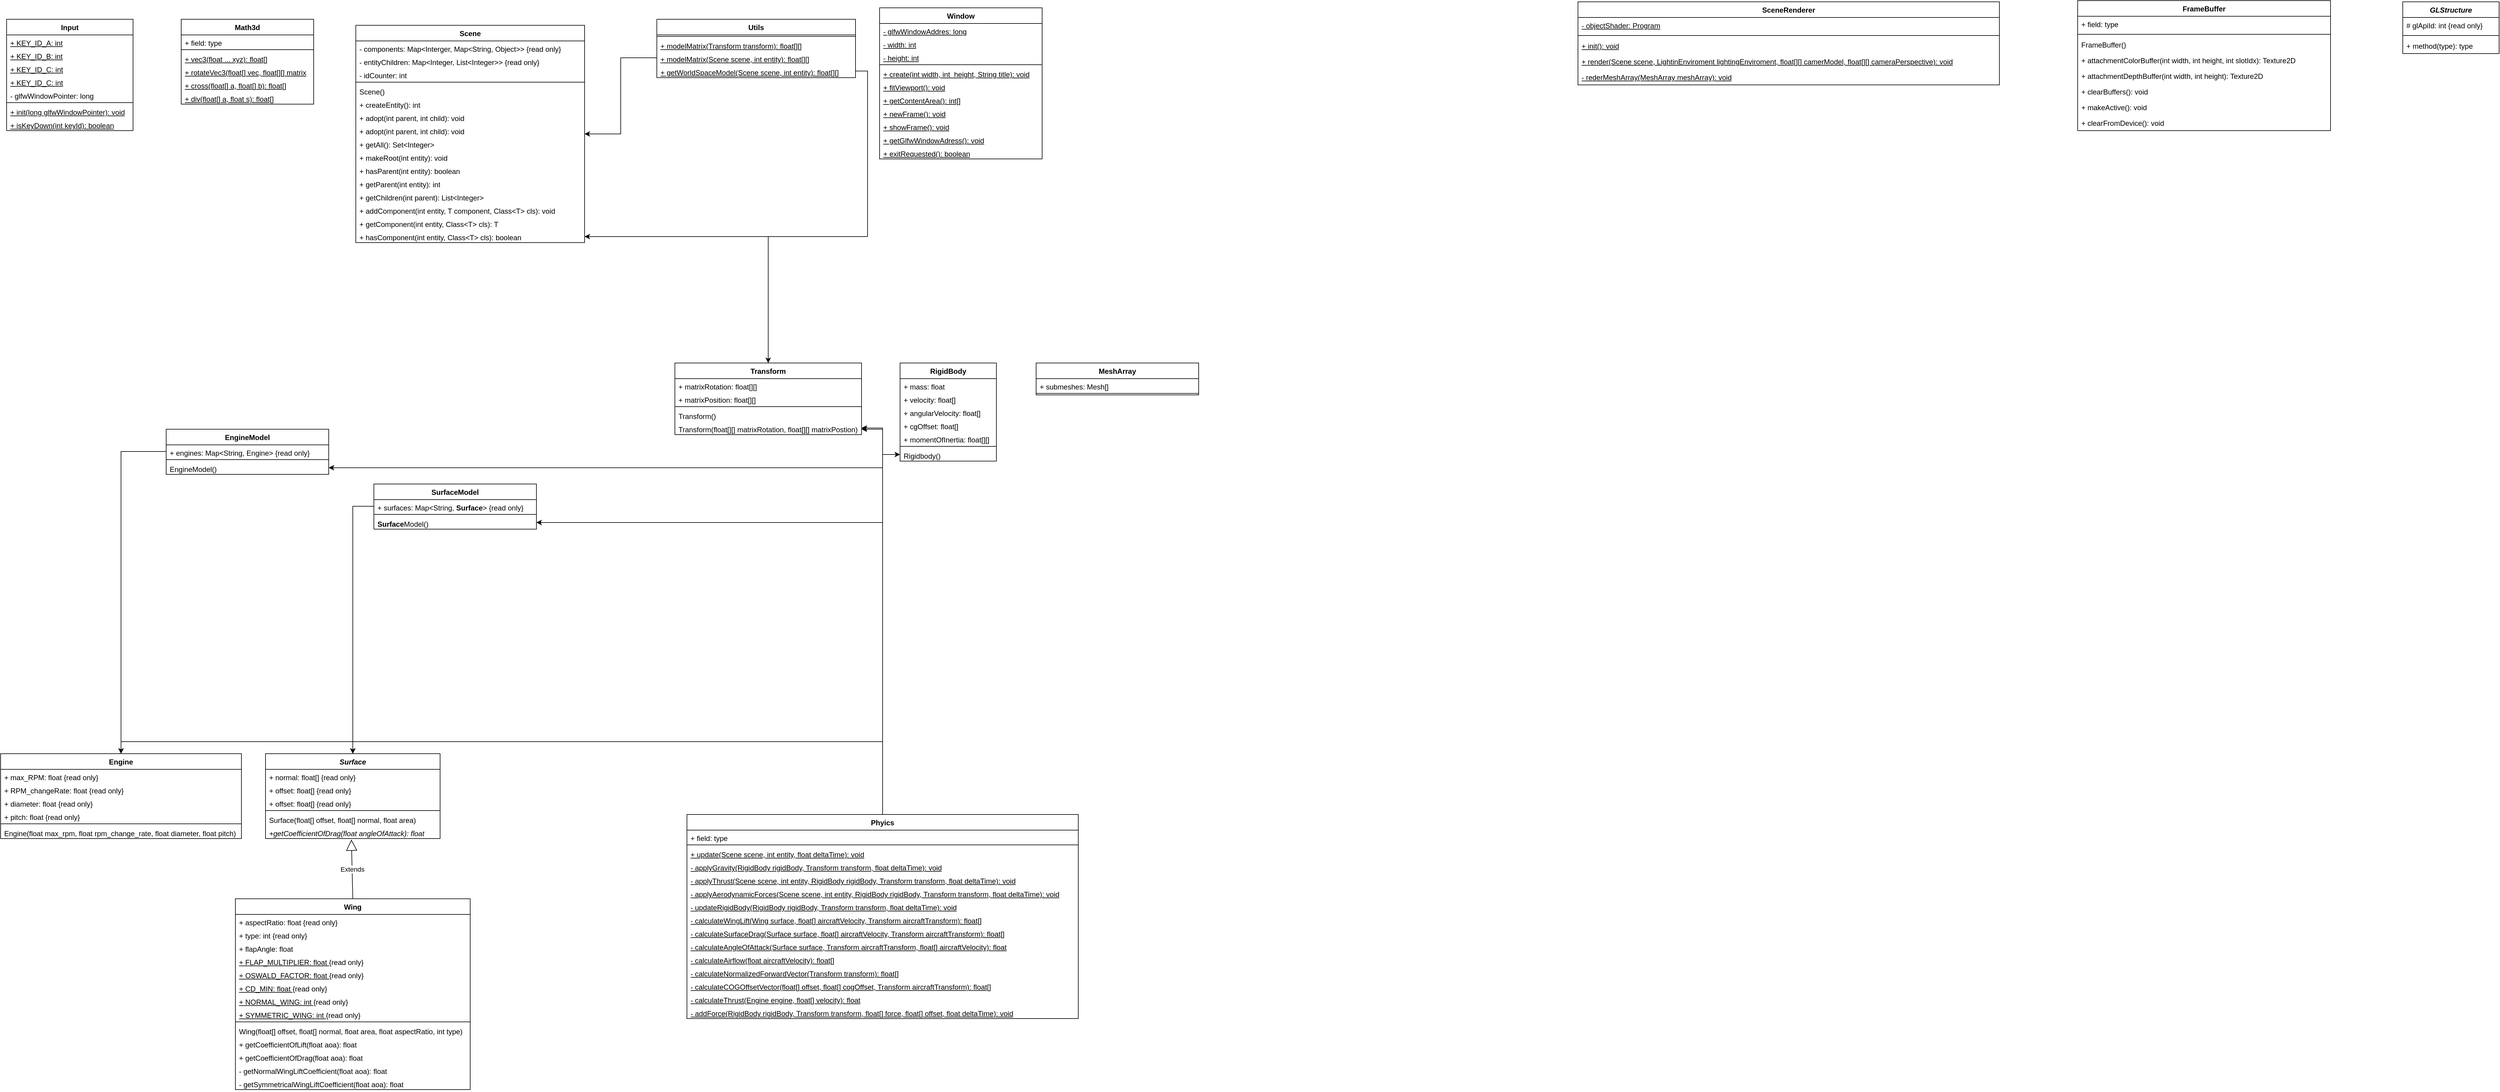 <mxfile version="24.0.2" type="github">
  <diagram id="C5RBs43oDa-KdzZeNtuy" name="Page-1">
    <mxGraphModel dx="1316" dy="3138" grid="1" gridSize="10" guides="1" tooltips="1" connect="1" arrows="1" fold="1" page="1" pageScale="1" pageWidth="827" pageHeight="1169" math="0" shadow="0">
      <root>
        <mxCell id="WIyWlLk6GJQsqaUBKTNV-0" />
        <mxCell id="WIyWlLk6GJQsqaUBKTNV-1" parent="WIyWlLk6GJQsqaUBKTNV-0" />
        <mxCell id="1cwWKSfe2Y5p0WFGqaRK-0" value="Input" style="swimlane;fontStyle=1;align=center;verticalAlign=top;childLayout=stackLayout;horizontal=1;startSize=26;horizontalStack=0;resizeParent=1;resizeParentMax=0;resizeLast=0;collapsible=1;marginBottom=0;whiteSpace=wrap;html=1;" vertex="1" parent="WIyWlLk6GJQsqaUBKTNV-1">
          <mxGeometry x="10" y="-1281" width="210" height="185" as="geometry" />
        </mxCell>
        <mxCell id="1cwWKSfe2Y5p0WFGqaRK-1" value="&lt;u&gt;+ KEY_ID_A: int&lt;/u&gt;" style="text;strokeColor=none;fillColor=none;align=left;verticalAlign=top;spacingLeft=4;spacingRight=4;overflow=hidden;rotatable=0;points=[[0,0.5],[1,0.5]];portConstraint=eastwest;whiteSpace=wrap;html=1;" vertex="1" parent="1cwWKSfe2Y5p0WFGqaRK-0">
          <mxGeometry y="26" width="210" height="22" as="geometry" />
        </mxCell>
        <mxCell id="1cwWKSfe2Y5p0WFGqaRK-32" value="&lt;u&gt;+ KEY_ID_B: int&lt;/u&gt;" style="text;strokeColor=none;fillColor=none;align=left;verticalAlign=top;spacingLeft=4;spacingRight=4;overflow=hidden;rotatable=0;points=[[0,0.5],[1,0.5]];portConstraint=eastwest;whiteSpace=wrap;html=1;" vertex="1" parent="1cwWKSfe2Y5p0WFGqaRK-0">
          <mxGeometry y="48" width="210" height="22" as="geometry" />
        </mxCell>
        <mxCell id="1cwWKSfe2Y5p0WFGqaRK-33" value="&lt;u&gt;+ KEY_ID_C: int&lt;/u&gt;" style="text;strokeColor=none;fillColor=none;align=left;verticalAlign=top;spacingLeft=4;spacingRight=4;overflow=hidden;rotatable=0;points=[[0,0.5],[1,0.5]];portConstraint=eastwest;whiteSpace=wrap;html=1;" vertex="1" parent="1cwWKSfe2Y5p0WFGqaRK-0">
          <mxGeometry y="70" width="210" height="22" as="geometry" />
        </mxCell>
        <mxCell id="1cwWKSfe2Y5p0WFGqaRK-34" value="&lt;u&gt;+ KEY_ID_C: int&lt;/u&gt;" style="text;strokeColor=none;fillColor=none;align=left;verticalAlign=top;spacingLeft=4;spacingRight=4;overflow=hidden;rotatable=0;points=[[0,0.5],[1,0.5]];portConstraint=eastwest;whiteSpace=wrap;html=1;" vertex="1" parent="1cwWKSfe2Y5p0WFGqaRK-0">
          <mxGeometry y="92" width="210" height="22" as="geometry" />
        </mxCell>
        <mxCell id="1cwWKSfe2Y5p0WFGqaRK-35" value="- glfwWindowPointer: long" style="text;strokeColor=none;fillColor=none;align=left;verticalAlign=top;spacingLeft=4;spacingRight=4;overflow=hidden;rotatable=0;points=[[0,0.5],[1,0.5]];portConstraint=eastwest;whiteSpace=wrap;html=1;" vertex="1" parent="1cwWKSfe2Y5p0WFGqaRK-0">
          <mxGeometry y="114" width="210" height="22" as="geometry" />
        </mxCell>
        <mxCell id="1cwWKSfe2Y5p0WFGqaRK-2" value="" style="line;strokeWidth=1;fillColor=none;align=left;verticalAlign=middle;spacingTop=-1;spacingLeft=3;spacingRight=3;rotatable=0;labelPosition=right;points=[];portConstraint=eastwest;strokeColor=inherit;" vertex="1" parent="1cwWKSfe2Y5p0WFGqaRK-0">
          <mxGeometry y="136" width="210" height="5" as="geometry" />
        </mxCell>
        <mxCell id="1cwWKSfe2Y5p0WFGqaRK-3" value="&lt;u&gt;+ init(long glfwWindowPointer): void&lt;/u&gt;" style="text;strokeColor=none;fillColor=none;align=left;verticalAlign=top;spacingLeft=4;spacingRight=4;overflow=hidden;rotatable=0;points=[[0,0.5],[1,0.5]];portConstraint=eastwest;whiteSpace=wrap;html=1;" vertex="1" parent="1cwWKSfe2Y5p0WFGqaRK-0">
          <mxGeometry y="141" width="210" height="22" as="geometry" />
        </mxCell>
        <mxCell id="1cwWKSfe2Y5p0WFGqaRK-36" value="&lt;u&gt;+ isKeyDown(int keyId): boolean&lt;/u&gt;" style="text;strokeColor=none;fillColor=none;align=left;verticalAlign=top;spacingLeft=4;spacingRight=4;overflow=hidden;rotatable=0;points=[[0,0.5],[1,0.5]];portConstraint=eastwest;whiteSpace=wrap;html=1;" vertex="1" parent="1cwWKSfe2Y5p0WFGqaRK-0">
          <mxGeometry y="163" width="210" height="22" as="geometry" />
        </mxCell>
        <mxCell id="1cwWKSfe2Y5p0WFGqaRK-38" value="Math3d" style="swimlane;fontStyle=1;align=center;verticalAlign=top;childLayout=stackLayout;horizontal=1;startSize=26;horizontalStack=0;resizeParent=1;resizeParentMax=0;resizeLast=0;collapsible=1;marginBottom=0;whiteSpace=wrap;html=1;" vertex="1" parent="WIyWlLk6GJQsqaUBKTNV-1">
          <mxGeometry x="300" y="-1281" width="220" height="141" as="geometry" />
        </mxCell>
        <mxCell id="1cwWKSfe2Y5p0WFGqaRK-39" value="+ field: type" style="text;strokeColor=none;fillColor=none;align=left;verticalAlign=top;spacingLeft=4;spacingRight=4;overflow=hidden;rotatable=0;points=[[0,0.5],[1,0.5]];portConstraint=eastwest;whiteSpace=wrap;html=1;" vertex="1" parent="1cwWKSfe2Y5p0WFGqaRK-38">
          <mxGeometry y="26" width="220" height="22" as="geometry" />
        </mxCell>
        <mxCell id="1cwWKSfe2Y5p0WFGqaRK-40" value="" style="line;strokeWidth=1;fillColor=none;align=left;verticalAlign=middle;spacingTop=-1;spacingLeft=3;spacingRight=3;rotatable=0;labelPosition=right;points=[];portConstraint=eastwest;strokeColor=inherit;" vertex="1" parent="1cwWKSfe2Y5p0WFGqaRK-38">
          <mxGeometry y="48" width="220" height="5" as="geometry" />
        </mxCell>
        <mxCell id="1cwWKSfe2Y5p0WFGqaRK-41" value="&lt;u&gt;+ vec3(float ... xyz): float[]&lt;/u&gt;" style="text;strokeColor=none;fillColor=none;align=left;verticalAlign=top;spacingLeft=4;spacingRight=4;overflow=hidden;rotatable=0;points=[[0,0.5],[1,0.5]];portConstraint=eastwest;whiteSpace=wrap;html=1;" vertex="1" parent="1cwWKSfe2Y5p0WFGqaRK-38">
          <mxGeometry y="53" width="220" height="22" as="geometry" />
        </mxCell>
        <mxCell id="1cwWKSfe2Y5p0WFGqaRK-42" value="&lt;u&gt;+ rotateVec3(float[] vec, float[][] matrix&lt;/u&gt;" style="text;strokeColor=none;fillColor=none;align=left;verticalAlign=top;spacingLeft=4;spacingRight=4;overflow=hidden;rotatable=0;points=[[0,0.5],[1,0.5]];portConstraint=eastwest;whiteSpace=wrap;html=1;" vertex="1" parent="1cwWKSfe2Y5p0WFGqaRK-38">
          <mxGeometry y="75" width="220" height="22" as="geometry" />
        </mxCell>
        <mxCell id="1cwWKSfe2Y5p0WFGqaRK-43" value="&lt;u&gt;+ cross(float[] a, float[] b): float[]&lt;/u&gt;" style="text;strokeColor=none;fillColor=none;align=left;verticalAlign=top;spacingLeft=4;spacingRight=4;overflow=hidden;rotatable=0;points=[[0,0.5],[1,0.5]];portConstraint=eastwest;whiteSpace=wrap;html=1;" vertex="1" parent="1cwWKSfe2Y5p0WFGqaRK-38">
          <mxGeometry y="97" width="220" height="22" as="geometry" />
        </mxCell>
        <mxCell id="1cwWKSfe2Y5p0WFGqaRK-44" value="&lt;u&gt;+ div(float[] a, float s): float[]&lt;/u&gt;" style="text;strokeColor=none;fillColor=none;align=left;verticalAlign=top;spacingLeft=4;spacingRight=4;overflow=hidden;rotatable=0;points=[[0,0.5],[1,0.5]];portConstraint=eastwest;whiteSpace=wrap;html=1;" vertex="1" parent="1cwWKSfe2Y5p0WFGqaRK-38">
          <mxGeometry y="119" width="220" height="22" as="geometry" />
        </mxCell>
        <mxCell id="1cwWKSfe2Y5p0WFGqaRK-45" value="Scene" style="swimlane;fontStyle=1;align=center;verticalAlign=top;childLayout=stackLayout;horizontal=1;startSize=26;horizontalStack=0;resizeParent=1;resizeParentMax=0;resizeLast=0;collapsible=1;marginBottom=0;whiteSpace=wrap;html=1;" vertex="1" parent="WIyWlLk6GJQsqaUBKTNV-1">
          <mxGeometry x="590" y="-1271" width="380" height="361" as="geometry" />
        </mxCell>
        <mxCell id="1cwWKSfe2Y5p0WFGqaRK-46" value="- components: Map&amp;lt;Interger, Map&amp;lt;String, Object&amp;gt;&amp;gt; {read only}" style="text;strokeColor=none;fillColor=none;align=left;verticalAlign=top;spacingLeft=4;spacingRight=4;overflow=hidden;rotatable=0;points=[[0,0.5],[1,0.5]];portConstraint=eastwest;whiteSpace=wrap;html=1;" vertex="1" parent="1cwWKSfe2Y5p0WFGqaRK-45">
          <mxGeometry y="26" width="380" height="22" as="geometry" />
        </mxCell>
        <mxCell id="1cwWKSfe2Y5p0WFGqaRK-53" value="- entityChildren: Map&amp;lt;Integer, List&amp;lt;Integer&amp;gt;&amp;gt; {read only}" style="text;strokeColor=none;fillColor=none;align=left;verticalAlign=top;spacingLeft=4;spacingRight=4;overflow=hidden;rotatable=0;points=[[0,0.5],[1,0.5]];portConstraint=eastwest;whiteSpace=wrap;html=1;" vertex="1" parent="1cwWKSfe2Y5p0WFGqaRK-45">
          <mxGeometry y="48" width="380" height="22" as="geometry" />
        </mxCell>
        <mxCell id="1cwWKSfe2Y5p0WFGqaRK-54" value="- idCounter: int" style="text;strokeColor=none;fillColor=none;align=left;verticalAlign=top;spacingLeft=4;spacingRight=4;overflow=hidden;rotatable=0;points=[[0,0.5],[1,0.5]];portConstraint=eastwest;whiteSpace=wrap;html=1;" vertex="1" parent="1cwWKSfe2Y5p0WFGqaRK-45">
          <mxGeometry y="70" width="380" height="22" as="geometry" />
        </mxCell>
        <mxCell id="1cwWKSfe2Y5p0WFGqaRK-47" value="" style="line;strokeWidth=1;fillColor=none;align=left;verticalAlign=middle;spacingTop=-1;spacingLeft=3;spacingRight=3;rotatable=0;labelPosition=right;points=[];portConstraint=eastwest;strokeColor=inherit;" vertex="1" parent="1cwWKSfe2Y5p0WFGqaRK-45">
          <mxGeometry y="92" width="380" height="5" as="geometry" />
        </mxCell>
        <mxCell id="1cwWKSfe2Y5p0WFGqaRK-60" value="Scene()" style="text;strokeColor=none;fillColor=none;align=left;verticalAlign=top;spacingLeft=4;spacingRight=4;overflow=hidden;rotatable=0;points=[[0,0.5],[1,0.5]];portConstraint=eastwest;whiteSpace=wrap;html=1;" vertex="1" parent="1cwWKSfe2Y5p0WFGqaRK-45">
          <mxGeometry y="97" width="380" height="22" as="geometry" />
        </mxCell>
        <mxCell id="1cwWKSfe2Y5p0WFGqaRK-48" value="+ createEntity(): int" style="text;strokeColor=none;fillColor=none;align=left;verticalAlign=top;spacingLeft=4;spacingRight=4;overflow=hidden;rotatable=0;points=[[0,0.5],[1,0.5]];portConstraint=eastwest;whiteSpace=wrap;html=1;" vertex="1" parent="1cwWKSfe2Y5p0WFGqaRK-45">
          <mxGeometry y="119" width="380" height="22" as="geometry" />
        </mxCell>
        <mxCell id="1cwWKSfe2Y5p0WFGqaRK-55" value="+ adopt(int parent, int child): void" style="text;strokeColor=none;fillColor=none;align=left;verticalAlign=top;spacingLeft=4;spacingRight=4;overflow=hidden;rotatable=0;points=[[0,0.5],[1,0.5]];portConstraint=eastwest;whiteSpace=wrap;html=1;" vertex="1" parent="1cwWKSfe2Y5p0WFGqaRK-45">
          <mxGeometry y="141" width="380" height="22" as="geometry" />
        </mxCell>
        <mxCell id="1cwWKSfe2Y5p0WFGqaRK-56" value="+ adopt(int parent, int child): void" style="text;strokeColor=none;fillColor=none;align=left;verticalAlign=top;spacingLeft=4;spacingRight=4;overflow=hidden;rotatable=0;points=[[0,0.5],[1,0.5]];portConstraint=eastwest;whiteSpace=wrap;html=1;" vertex="1" parent="1cwWKSfe2Y5p0WFGqaRK-45">
          <mxGeometry y="163" width="380" height="22" as="geometry" />
        </mxCell>
        <mxCell id="1cwWKSfe2Y5p0WFGqaRK-57" value="+ getAll(): Set&amp;lt;Integer&amp;gt;" style="text;strokeColor=none;fillColor=none;align=left;verticalAlign=top;spacingLeft=4;spacingRight=4;overflow=hidden;rotatable=0;points=[[0,0.5],[1,0.5]];portConstraint=eastwest;whiteSpace=wrap;html=1;" vertex="1" parent="1cwWKSfe2Y5p0WFGqaRK-45">
          <mxGeometry y="185" width="380" height="22" as="geometry" />
        </mxCell>
        <mxCell id="1cwWKSfe2Y5p0WFGqaRK-58" value="+ makeRoot(int entity): void" style="text;strokeColor=none;fillColor=none;align=left;verticalAlign=top;spacingLeft=4;spacingRight=4;overflow=hidden;rotatable=0;points=[[0,0.5],[1,0.5]];portConstraint=eastwest;whiteSpace=wrap;html=1;" vertex="1" parent="1cwWKSfe2Y5p0WFGqaRK-45">
          <mxGeometry y="207" width="380" height="22" as="geometry" />
        </mxCell>
        <mxCell id="1cwWKSfe2Y5p0WFGqaRK-59" value="+ hasParent(int entity): boolean" style="text;strokeColor=none;fillColor=none;align=left;verticalAlign=top;spacingLeft=4;spacingRight=4;overflow=hidden;rotatable=0;points=[[0,0.5],[1,0.5]];portConstraint=eastwest;whiteSpace=wrap;html=1;" vertex="1" parent="1cwWKSfe2Y5p0WFGqaRK-45">
          <mxGeometry y="229" width="380" height="22" as="geometry" />
        </mxCell>
        <mxCell id="1cwWKSfe2Y5p0WFGqaRK-61" value="+ getParent(int entity): int" style="text;strokeColor=none;fillColor=none;align=left;verticalAlign=top;spacingLeft=4;spacingRight=4;overflow=hidden;rotatable=0;points=[[0,0.5],[1,0.5]];portConstraint=eastwest;whiteSpace=wrap;html=1;" vertex="1" parent="1cwWKSfe2Y5p0WFGqaRK-45">
          <mxGeometry y="251" width="380" height="22" as="geometry" />
        </mxCell>
        <mxCell id="1cwWKSfe2Y5p0WFGqaRK-62" value="+ getChildren(int parent): List&amp;lt;Integer&amp;gt;" style="text;strokeColor=none;fillColor=none;align=left;verticalAlign=top;spacingLeft=4;spacingRight=4;overflow=hidden;rotatable=0;points=[[0,0.5],[1,0.5]];portConstraint=eastwest;whiteSpace=wrap;html=1;" vertex="1" parent="1cwWKSfe2Y5p0WFGqaRK-45">
          <mxGeometry y="273" width="380" height="22" as="geometry" />
        </mxCell>
        <mxCell id="1cwWKSfe2Y5p0WFGqaRK-101" value="+ addComponent(int entity, T component, Class&amp;lt;T&amp;gt; cls): void" style="text;strokeColor=none;fillColor=none;align=left;verticalAlign=top;spacingLeft=4;spacingRight=4;overflow=hidden;rotatable=0;points=[[0,0.5],[1,0.5]];portConstraint=eastwest;whiteSpace=wrap;html=1;" vertex="1" parent="1cwWKSfe2Y5p0WFGqaRK-45">
          <mxGeometry y="295" width="380" height="22" as="geometry" />
        </mxCell>
        <mxCell id="1cwWKSfe2Y5p0WFGqaRK-102" value="+ getComponent(int entity, Class&amp;lt;T&amp;gt; cls): T" style="text;strokeColor=none;fillColor=none;align=left;verticalAlign=top;spacingLeft=4;spacingRight=4;overflow=hidden;rotatable=0;points=[[0,0.5],[1,0.5]];portConstraint=eastwest;whiteSpace=wrap;html=1;" vertex="1" parent="1cwWKSfe2Y5p0WFGqaRK-45">
          <mxGeometry y="317" width="380" height="22" as="geometry" />
        </mxCell>
        <mxCell id="1cwWKSfe2Y5p0WFGqaRK-103" value="+ hasComponent(int entity, Class&amp;lt;T&amp;gt; cls): boolean" style="text;strokeColor=none;fillColor=none;align=left;verticalAlign=top;spacingLeft=4;spacingRight=4;overflow=hidden;rotatable=0;points=[[0,0.5],[1,0.5]];portConstraint=eastwest;whiteSpace=wrap;html=1;" vertex="1" parent="1cwWKSfe2Y5p0WFGqaRK-45">
          <mxGeometry y="339" width="380" height="22" as="geometry" />
        </mxCell>
        <mxCell id="1cwWKSfe2Y5p0WFGqaRK-134" value="Utils" style="swimlane;fontStyle=1;align=center;verticalAlign=top;childLayout=stackLayout;horizontal=1;startSize=26;horizontalStack=0;resizeParent=1;resizeParentMax=0;resizeLast=0;collapsible=1;marginBottom=0;whiteSpace=wrap;html=1;" vertex="1" parent="WIyWlLk6GJQsqaUBKTNV-1">
          <mxGeometry x="1090" y="-1281" width="330" height="97" as="geometry" />
        </mxCell>
        <mxCell id="1cwWKSfe2Y5p0WFGqaRK-136" value="" style="line;strokeWidth=1;fillColor=none;align=left;verticalAlign=middle;spacingTop=-1;spacingLeft=3;spacingRight=3;rotatable=0;labelPosition=right;points=[];portConstraint=eastwest;strokeColor=inherit;" vertex="1" parent="1cwWKSfe2Y5p0WFGqaRK-134">
          <mxGeometry y="26" width="330" height="5" as="geometry" />
        </mxCell>
        <mxCell id="1cwWKSfe2Y5p0WFGqaRK-137" value="&lt;u&gt;+ modelMatrix(Transform transform): float[][]&lt;/u&gt;&lt;div&gt;&lt;br&gt;&lt;/div&gt;" style="text;strokeColor=none;fillColor=none;align=left;verticalAlign=top;spacingLeft=4;spacingRight=4;overflow=hidden;rotatable=0;points=[[0,0.5],[1,0.5]];portConstraint=eastwest;whiteSpace=wrap;html=1;" vertex="1" parent="1cwWKSfe2Y5p0WFGqaRK-134">
          <mxGeometry y="31" width="330" height="22" as="geometry" />
        </mxCell>
        <mxCell id="1cwWKSfe2Y5p0WFGqaRK-138" value="&lt;div&gt;&lt;u&gt;+ modelMatrix(Scene scene, int entity): float[][]&lt;/u&gt;&lt;/div&gt;" style="text;strokeColor=none;fillColor=none;align=left;verticalAlign=top;spacingLeft=4;spacingRight=4;overflow=hidden;rotatable=0;points=[[0,0.5],[1,0.5]];portConstraint=eastwest;whiteSpace=wrap;html=1;" vertex="1" parent="1cwWKSfe2Y5p0WFGqaRK-134">
          <mxGeometry y="53" width="330" height="22" as="geometry" />
        </mxCell>
        <mxCell id="1cwWKSfe2Y5p0WFGqaRK-139" value="&lt;div&gt;&lt;u&gt;+ getWorldSpaceModel(Scene scene, int entity): float[][]&lt;/u&gt;&lt;/div&gt;" style="text;strokeColor=none;fillColor=none;align=left;verticalAlign=top;spacingLeft=4;spacingRight=4;overflow=hidden;rotatable=0;points=[[0,0.5],[1,0.5]];portConstraint=eastwest;whiteSpace=wrap;html=1;" vertex="1" parent="1cwWKSfe2Y5p0WFGqaRK-134">
          <mxGeometry y="75" width="330" height="22" as="geometry" />
        </mxCell>
        <mxCell id="1cwWKSfe2Y5p0WFGqaRK-141" value="Window" style="swimlane;fontStyle=1;align=center;verticalAlign=top;childLayout=stackLayout;horizontal=1;startSize=26;horizontalStack=0;resizeParent=1;resizeParentMax=0;resizeLast=0;collapsible=1;marginBottom=0;whiteSpace=wrap;html=1;" vertex="1" parent="WIyWlLk6GJQsqaUBKTNV-1">
          <mxGeometry x="1460" y="-1300" width="270" height="251" as="geometry" />
        </mxCell>
        <mxCell id="1cwWKSfe2Y5p0WFGqaRK-142" value="&lt;u&gt;- glfwWindowAddres: long&lt;/u&gt;" style="text;strokeColor=none;fillColor=none;align=left;verticalAlign=top;spacingLeft=4;spacingRight=4;overflow=hidden;rotatable=0;points=[[0,0.5],[1,0.5]];portConstraint=eastwest;whiteSpace=wrap;html=1;" vertex="1" parent="1cwWKSfe2Y5p0WFGqaRK-141">
          <mxGeometry y="26" width="270" height="22" as="geometry" />
        </mxCell>
        <mxCell id="1cwWKSfe2Y5p0WFGqaRK-145" value="&lt;u&gt;- width: int&lt;/u&gt;" style="text;strokeColor=none;fillColor=none;align=left;verticalAlign=top;spacingLeft=4;spacingRight=4;overflow=hidden;rotatable=0;points=[[0,0.5],[1,0.5]];portConstraint=eastwest;whiteSpace=wrap;html=1;" vertex="1" parent="1cwWKSfe2Y5p0WFGqaRK-141">
          <mxGeometry y="48" width="270" height="22" as="geometry" />
        </mxCell>
        <mxCell id="1cwWKSfe2Y5p0WFGqaRK-146" value="&lt;u&gt;- height: int&lt;/u&gt;" style="text;strokeColor=none;fillColor=none;align=left;verticalAlign=top;spacingLeft=4;spacingRight=4;overflow=hidden;rotatable=0;points=[[0,0.5],[1,0.5]];portConstraint=eastwest;whiteSpace=wrap;html=1;" vertex="1" parent="1cwWKSfe2Y5p0WFGqaRK-141">
          <mxGeometry y="70" width="270" height="22" as="geometry" />
        </mxCell>
        <mxCell id="1cwWKSfe2Y5p0WFGqaRK-143" value="" style="line;strokeWidth=1;fillColor=none;align=left;verticalAlign=middle;spacingTop=-1;spacingLeft=3;spacingRight=3;rotatable=0;labelPosition=right;points=[];portConstraint=eastwest;strokeColor=inherit;" vertex="1" parent="1cwWKSfe2Y5p0WFGqaRK-141">
          <mxGeometry y="92" width="270" height="5" as="geometry" />
        </mxCell>
        <mxCell id="1cwWKSfe2Y5p0WFGqaRK-144" value="&lt;u&gt;+ create(int width, int&amp;nbsp; height, String title): void&lt;/u&gt;" style="text;strokeColor=none;fillColor=none;align=left;verticalAlign=top;spacingLeft=4;spacingRight=4;overflow=hidden;rotatable=0;points=[[0,0.5],[1,0.5]];portConstraint=eastwest;whiteSpace=wrap;html=1;" vertex="1" parent="1cwWKSfe2Y5p0WFGqaRK-141">
          <mxGeometry y="97" width="270" height="22" as="geometry" />
        </mxCell>
        <mxCell id="1cwWKSfe2Y5p0WFGqaRK-147" value="&lt;u&gt;+ fitViewport(): void&lt;/u&gt;" style="text;strokeColor=none;fillColor=none;align=left;verticalAlign=top;spacingLeft=4;spacingRight=4;overflow=hidden;rotatable=0;points=[[0,0.5],[1,0.5]];portConstraint=eastwest;whiteSpace=wrap;html=1;" vertex="1" parent="1cwWKSfe2Y5p0WFGqaRK-141">
          <mxGeometry y="119" width="270" height="22" as="geometry" />
        </mxCell>
        <mxCell id="1cwWKSfe2Y5p0WFGqaRK-148" value="&lt;u&gt;+ getContentArea(): int[]&lt;/u&gt;" style="text;strokeColor=none;fillColor=none;align=left;verticalAlign=top;spacingLeft=4;spacingRight=4;overflow=hidden;rotatable=0;points=[[0,0.5],[1,0.5]];portConstraint=eastwest;whiteSpace=wrap;html=1;" vertex="1" parent="1cwWKSfe2Y5p0WFGqaRK-141">
          <mxGeometry y="141" width="270" height="22" as="geometry" />
        </mxCell>
        <mxCell id="1cwWKSfe2Y5p0WFGqaRK-149" value="&lt;u&gt;+ newFrame(): void&lt;/u&gt;" style="text;strokeColor=none;fillColor=none;align=left;verticalAlign=top;spacingLeft=4;spacingRight=4;overflow=hidden;rotatable=0;points=[[0,0.5],[1,0.5]];portConstraint=eastwest;whiteSpace=wrap;html=1;" vertex="1" parent="1cwWKSfe2Y5p0WFGqaRK-141">
          <mxGeometry y="163" width="270" height="22" as="geometry" />
        </mxCell>
        <mxCell id="1cwWKSfe2Y5p0WFGqaRK-150" value="&lt;u&gt;+ showFrame(): void&lt;/u&gt;" style="text;strokeColor=none;fillColor=none;align=left;verticalAlign=top;spacingLeft=4;spacingRight=4;overflow=hidden;rotatable=0;points=[[0,0.5],[1,0.5]];portConstraint=eastwest;whiteSpace=wrap;html=1;" vertex="1" parent="1cwWKSfe2Y5p0WFGqaRK-141">
          <mxGeometry y="185" width="270" height="22" as="geometry" />
        </mxCell>
        <mxCell id="1cwWKSfe2Y5p0WFGqaRK-151" value="&lt;u&gt;+ getGlfwWindowAdress(): void&lt;/u&gt;" style="text;strokeColor=none;fillColor=none;align=left;verticalAlign=top;spacingLeft=4;spacingRight=4;overflow=hidden;rotatable=0;points=[[0,0.5],[1,0.5]];portConstraint=eastwest;whiteSpace=wrap;html=1;" vertex="1" parent="1cwWKSfe2Y5p0WFGqaRK-141">
          <mxGeometry y="207" width="270" height="22" as="geometry" />
        </mxCell>
        <mxCell id="1cwWKSfe2Y5p0WFGqaRK-152" value="&lt;u&gt;+ exitRequested(): boolean&lt;/u&gt;" style="text;strokeColor=none;fillColor=none;align=left;verticalAlign=top;spacingLeft=4;spacingRight=4;overflow=hidden;rotatable=0;points=[[0,0.5],[1,0.5]];portConstraint=eastwest;whiteSpace=wrap;html=1;" vertex="1" parent="1cwWKSfe2Y5p0WFGqaRK-141">
          <mxGeometry y="229" width="270" height="22" as="geometry" />
        </mxCell>
        <mxCell id="1cwWKSfe2Y5p0WFGqaRK-159" value="EngineModel" style="swimlane;fontStyle=1;align=center;verticalAlign=top;childLayout=stackLayout;horizontal=1;startSize=26;horizontalStack=0;resizeParent=1;resizeParentMax=0;resizeLast=0;collapsible=1;marginBottom=0;whiteSpace=wrap;html=1;" vertex="1" parent="WIyWlLk6GJQsqaUBKTNV-1">
          <mxGeometry x="275" y="-600" width="270" height="75" as="geometry" />
        </mxCell>
        <mxCell id="1cwWKSfe2Y5p0WFGqaRK-160" value="+ engines: Map&amp;lt;String, Engine&amp;gt; {read only}" style="text;strokeColor=none;fillColor=none;align=left;verticalAlign=top;spacingLeft=4;spacingRight=4;overflow=hidden;rotatable=0;points=[[0,0.5],[1,0.5]];portConstraint=eastwest;whiteSpace=wrap;html=1;" vertex="1" parent="1cwWKSfe2Y5p0WFGqaRK-159">
          <mxGeometry y="26" width="270" height="22" as="geometry" />
        </mxCell>
        <mxCell id="1cwWKSfe2Y5p0WFGqaRK-161" value="" style="line;strokeWidth=1;fillColor=none;align=left;verticalAlign=middle;spacingTop=-1;spacingLeft=3;spacingRight=3;rotatable=0;labelPosition=right;points=[];portConstraint=eastwest;strokeColor=inherit;" vertex="1" parent="1cwWKSfe2Y5p0WFGqaRK-159">
          <mxGeometry y="48" width="270" height="5" as="geometry" />
        </mxCell>
        <mxCell id="1cwWKSfe2Y5p0WFGqaRK-162" value="EngineModel()" style="text;strokeColor=none;fillColor=none;align=left;verticalAlign=top;spacingLeft=4;spacingRight=4;overflow=hidden;rotatable=0;points=[[0,0.5],[1,0.5]];portConstraint=eastwest;whiteSpace=wrap;html=1;" vertex="1" parent="1cwWKSfe2Y5p0WFGqaRK-159">
          <mxGeometry y="53" width="270" height="22" as="geometry" />
        </mxCell>
        <mxCell id="1cwWKSfe2Y5p0WFGqaRK-167" value="SurfaceModel" style="swimlane;fontStyle=1;align=center;verticalAlign=top;childLayout=stackLayout;horizontal=1;startSize=26;horizontalStack=0;resizeParent=1;resizeParentMax=0;resizeLast=0;collapsible=1;marginBottom=0;whiteSpace=wrap;html=1;" vertex="1" parent="WIyWlLk6GJQsqaUBKTNV-1">
          <mxGeometry x="620" y="-509" width="270" height="75" as="geometry" />
        </mxCell>
        <mxCell id="1cwWKSfe2Y5p0WFGqaRK-168" value="+ surfaces: Map&amp;lt;String,&amp;nbsp;&lt;span style=&quot;font-weight: 700; text-align: center;&quot;&gt;Surface&lt;/span&gt;&amp;gt; {read only}" style="text;strokeColor=none;fillColor=none;align=left;verticalAlign=top;spacingLeft=4;spacingRight=4;overflow=hidden;rotatable=0;points=[[0,0.5],[1,0.5]];portConstraint=eastwest;whiteSpace=wrap;html=1;" vertex="1" parent="1cwWKSfe2Y5p0WFGqaRK-167">
          <mxGeometry y="26" width="270" height="22" as="geometry" />
        </mxCell>
        <mxCell id="1cwWKSfe2Y5p0WFGqaRK-169" value="" style="line;strokeWidth=1;fillColor=none;align=left;verticalAlign=middle;spacingTop=-1;spacingLeft=3;spacingRight=3;rotatable=0;labelPosition=right;points=[];portConstraint=eastwest;strokeColor=inherit;" vertex="1" parent="1cwWKSfe2Y5p0WFGqaRK-167">
          <mxGeometry y="48" width="270" height="5" as="geometry" />
        </mxCell>
        <mxCell id="1cwWKSfe2Y5p0WFGqaRK-170" value="&lt;span style=&quot;font-weight: 700; text-align: center;&quot;&gt;Surface&lt;/span&gt;Model()" style="text;strokeColor=none;fillColor=none;align=left;verticalAlign=top;spacingLeft=4;spacingRight=4;overflow=hidden;rotatable=0;points=[[0,0.5],[1,0.5]];portConstraint=eastwest;whiteSpace=wrap;html=1;" vertex="1" parent="1cwWKSfe2Y5p0WFGqaRK-167">
          <mxGeometry y="53" width="270" height="22" as="geometry" />
        </mxCell>
        <mxCell id="1cwWKSfe2Y5p0WFGqaRK-171" value="MeshArray" style="swimlane;fontStyle=1;align=center;verticalAlign=top;childLayout=stackLayout;horizontal=1;startSize=26;horizontalStack=0;resizeParent=1;resizeParentMax=0;resizeLast=0;collapsible=1;marginBottom=0;whiteSpace=wrap;html=1;" vertex="1" parent="WIyWlLk6GJQsqaUBKTNV-1">
          <mxGeometry x="1720" y="-710" width="270" height="53" as="geometry" />
        </mxCell>
        <mxCell id="1cwWKSfe2Y5p0WFGqaRK-172" value="+ submeshes: Mesh[]" style="text;strokeColor=none;fillColor=none;align=left;verticalAlign=top;spacingLeft=4;spacingRight=4;overflow=hidden;rotatable=0;points=[[0,0.5],[1,0.5]];portConstraint=eastwest;whiteSpace=wrap;html=1;" vertex="1" parent="1cwWKSfe2Y5p0WFGqaRK-171">
          <mxGeometry y="26" width="270" height="22" as="geometry" />
        </mxCell>
        <mxCell id="1cwWKSfe2Y5p0WFGqaRK-173" value="" style="line;strokeWidth=1;fillColor=none;align=left;verticalAlign=middle;spacingTop=-1;spacingLeft=3;spacingRight=3;rotatable=0;labelPosition=right;points=[];portConstraint=eastwest;strokeColor=inherit;" vertex="1" parent="1cwWKSfe2Y5p0WFGqaRK-171">
          <mxGeometry y="48" width="270" height="5" as="geometry" />
        </mxCell>
        <mxCell id="1cwWKSfe2Y5p0WFGqaRK-179" value="Engine" style="swimlane;fontStyle=1;align=center;verticalAlign=top;childLayout=stackLayout;horizontal=1;startSize=26;horizontalStack=0;resizeParent=1;resizeParentMax=0;resizeLast=0;collapsible=1;marginBottom=0;whiteSpace=wrap;html=1;" vertex="1" parent="WIyWlLk6GJQsqaUBKTNV-1">
          <mxGeometry y="-61" width="400" height="141" as="geometry" />
        </mxCell>
        <mxCell id="1cwWKSfe2Y5p0WFGqaRK-180" value="+ max_RPM: float {read only}" style="text;strokeColor=none;fillColor=none;align=left;verticalAlign=top;spacingLeft=4;spacingRight=4;overflow=hidden;rotatable=0;points=[[0,0.5],[1,0.5]];portConstraint=eastwest;whiteSpace=wrap;html=1;" vertex="1" parent="1cwWKSfe2Y5p0WFGqaRK-179">
          <mxGeometry y="26" width="400" height="22" as="geometry" />
        </mxCell>
        <mxCell id="1cwWKSfe2Y5p0WFGqaRK-183" value="+ RPM_changeRate: float {read only}" style="text;strokeColor=none;fillColor=none;align=left;verticalAlign=top;spacingLeft=4;spacingRight=4;overflow=hidden;rotatable=0;points=[[0,0.5],[1,0.5]];portConstraint=eastwest;whiteSpace=wrap;html=1;" vertex="1" parent="1cwWKSfe2Y5p0WFGqaRK-179">
          <mxGeometry y="48" width="400" height="22" as="geometry" />
        </mxCell>
        <mxCell id="1cwWKSfe2Y5p0WFGqaRK-184" value="+ diameter: float {read only}" style="text;strokeColor=none;fillColor=none;align=left;verticalAlign=top;spacingLeft=4;spacingRight=4;overflow=hidden;rotatable=0;points=[[0,0.5],[1,0.5]];portConstraint=eastwest;whiteSpace=wrap;html=1;" vertex="1" parent="1cwWKSfe2Y5p0WFGqaRK-179">
          <mxGeometry y="70" width="400" height="22" as="geometry" />
        </mxCell>
        <mxCell id="1cwWKSfe2Y5p0WFGqaRK-185" value="+ pitch: float {read only}" style="text;strokeColor=none;fillColor=none;align=left;verticalAlign=top;spacingLeft=4;spacingRight=4;overflow=hidden;rotatable=0;points=[[0,0.5],[1,0.5]];portConstraint=eastwest;whiteSpace=wrap;html=1;" vertex="1" parent="1cwWKSfe2Y5p0WFGqaRK-179">
          <mxGeometry y="92" width="400" height="22" as="geometry" />
        </mxCell>
        <mxCell id="1cwWKSfe2Y5p0WFGqaRK-181" value="" style="line;strokeWidth=1;fillColor=none;align=left;verticalAlign=middle;spacingTop=-1;spacingLeft=3;spacingRight=3;rotatable=0;labelPosition=right;points=[];portConstraint=eastwest;strokeColor=inherit;" vertex="1" parent="1cwWKSfe2Y5p0WFGqaRK-179">
          <mxGeometry y="114" width="400" height="5" as="geometry" />
        </mxCell>
        <mxCell id="1cwWKSfe2Y5p0WFGqaRK-182" value="Engine(float max_rpm, float rpm_change_rate, float diameter, float pitch)" style="text;strokeColor=none;fillColor=none;align=left;verticalAlign=top;spacingLeft=4;spacingRight=4;overflow=hidden;rotatable=0;points=[[0,0.5],[1,0.5]];portConstraint=eastwest;whiteSpace=wrap;html=1;" vertex="1" parent="1cwWKSfe2Y5p0WFGqaRK-179">
          <mxGeometry y="119" width="400" height="22" as="geometry" />
        </mxCell>
        <mxCell id="1cwWKSfe2Y5p0WFGqaRK-187" value="RigidBody" style="swimlane;fontStyle=1;align=center;verticalAlign=top;childLayout=stackLayout;horizontal=1;startSize=26;horizontalStack=0;resizeParent=1;resizeParentMax=0;resizeLast=0;collapsible=1;marginBottom=0;whiteSpace=wrap;html=1;" vertex="1" parent="WIyWlLk6GJQsqaUBKTNV-1">
          <mxGeometry x="1494" y="-710" width="160" height="163" as="geometry" />
        </mxCell>
        <mxCell id="1cwWKSfe2Y5p0WFGqaRK-188" value="+ mass: float" style="text;strokeColor=none;fillColor=none;align=left;verticalAlign=top;spacingLeft=4;spacingRight=4;overflow=hidden;rotatable=0;points=[[0,0.5],[1,0.5]];portConstraint=eastwest;whiteSpace=wrap;html=1;" vertex="1" parent="1cwWKSfe2Y5p0WFGqaRK-187">
          <mxGeometry y="26" width="160" height="22" as="geometry" />
        </mxCell>
        <mxCell id="1cwWKSfe2Y5p0WFGqaRK-191" value="+ velocity: float[]" style="text;strokeColor=none;fillColor=none;align=left;verticalAlign=top;spacingLeft=4;spacingRight=4;overflow=hidden;rotatable=0;points=[[0,0.5],[1,0.5]];portConstraint=eastwest;whiteSpace=wrap;html=1;" vertex="1" parent="1cwWKSfe2Y5p0WFGqaRK-187">
          <mxGeometry y="48" width="160" height="22" as="geometry" />
        </mxCell>
        <mxCell id="1cwWKSfe2Y5p0WFGqaRK-192" value="+ angularVelocity: float[]" style="text;strokeColor=none;fillColor=none;align=left;verticalAlign=top;spacingLeft=4;spacingRight=4;overflow=hidden;rotatable=0;points=[[0,0.5],[1,0.5]];portConstraint=eastwest;whiteSpace=wrap;html=1;" vertex="1" parent="1cwWKSfe2Y5p0WFGqaRK-187">
          <mxGeometry y="70" width="160" height="22" as="geometry" />
        </mxCell>
        <mxCell id="1cwWKSfe2Y5p0WFGqaRK-193" value="+ cgOffset: float[]" style="text;strokeColor=none;fillColor=none;align=left;verticalAlign=top;spacingLeft=4;spacingRight=4;overflow=hidden;rotatable=0;points=[[0,0.5],[1,0.5]];portConstraint=eastwest;whiteSpace=wrap;html=1;" vertex="1" parent="1cwWKSfe2Y5p0WFGqaRK-187">
          <mxGeometry y="92" width="160" height="22" as="geometry" />
        </mxCell>
        <mxCell id="1cwWKSfe2Y5p0WFGqaRK-194" value="+ momentOfInertia: float[][]" style="text;strokeColor=none;fillColor=none;align=left;verticalAlign=top;spacingLeft=4;spacingRight=4;overflow=hidden;rotatable=0;points=[[0,0.5],[1,0.5]];portConstraint=eastwest;whiteSpace=wrap;html=1;" vertex="1" parent="1cwWKSfe2Y5p0WFGqaRK-187">
          <mxGeometry y="114" width="160" height="22" as="geometry" />
        </mxCell>
        <mxCell id="1cwWKSfe2Y5p0WFGqaRK-189" value="" style="line;strokeWidth=1;fillColor=none;align=left;verticalAlign=middle;spacingTop=-1;spacingLeft=3;spacingRight=3;rotatable=0;labelPosition=right;points=[];portConstraint=eastwest;strokeColor=inherit;" vertex="1" parent="1cwWKSfe2Y5p0WFGqaRK-187">
          <mxGeometry y="136" width="160" height="5" as="geometry" />
        </mxCell>
        <mxCell id="1cwWKSfe2Y5p0WFGqaRK-190" value="Rigidbody()" style="text;strokeColor=none;fillColor=none;align=left;verticalAlign=top;spacingLeft=4;spacingRight=4;overflow=hidden;rotatable=0;points=[[0,0.5],[1,0.5]];portConstraint=eastwest;whiteSpace=wrap;html=1;" vertex="1" parent="1cwWKSfe2Y5p0WFGqaRK-187">
          <mxGeometry y="141" width="160" height="22" as="geometry" />
        </mxCell>
        <mxCell id="1cwWKSfe2Y5p0WFGqaRK-195" value="&lt;i&gt;Surface&lt;/i&gt;" style="swimlane;fontStyle=1;align=center;verticalAlign=top;childLayout=stackLayout;horizontal=1;startSize=26;horizontalStack=0;resizeParent=1;resizeParentMax=0;resizeLast=0;collapsible=1;marginBottom=0;whiteSpace=wrap;html=1;" vertex="1" parent="WIyWlLk6GJQsqaUBKTNV-1">
          <mxGeometry x="440" y="-61" width="290" height="141" as="geometry" />
        </mxCell>
        <mxCell id="1cwWKSfe2Y5p0WFGqaRK-196" value="+ normal: float[] {read only}" style="text;strokeColor=none;fillColor=none;align=left;verticalAlign=top;spacingLeft=4;spacingRight=4;overflow=hidden;rotatable=0;points=[[0,0.5],[1,0.5]];portConstraint=eastwest;whiteSpace=wrap;html=1;" vertex="1" parent="1cwWKSfe2Y5p0WFGqaRK-195">
          <mxGeometry y="26" width="290" height="22" as="geometry" />
        </mxCell>
        <mxCell id="1cwWKSfe2Y5p0WFGqaRK-199" value="+ offset: float[] {read only}" style="text;strokeColor=none;fillColor=none;align=left;verticalAlign=top;spacingLeft=4;spacingRight=4;overflow=hidden;rotatable=0;points=[[0,0.5],[1,0.5]];portConstraint=eastwest;whiteSpace=wrap;html=1;" vertex="1" parent="1cwWKSfe2Y5p0WFGqaRK-195">
          <mxGeometry y="48" width="290" height="22" as="geometry" />
        </mxCell>
        <mxCell id="1cwWKSfe2Y5p0WFGqaRK-200" value="+ offset: float[] {read only}" style="text;strokeColor=none;fillColor=none;align=left;verticalAlign=top;spacingLeft=4;spacingRight=4;overflow=hidden;rotatable=0;points=[[0,0.5],[1,0.5]];portConstraint=eastwest;whiteSpace=wrap;html=1;" vertex="1" parent="1cwWKSfe2Y5p0WFGqaRK-195">
          <mxGeometry y="70" width="290" height="22" as="geometry" />
        </mxCell>
        <mxCell id="1cwWKSfe2Y5p0WFGqaRK-197" value="" style="line;strokeWidth=1;fillColor=none;align=left;verticalAlign=middle;spacingTop=-1;spacingLeft=3;spacingRight=3;rotatable=0;labelPosition=right;points=[];portConstraint=eastwest;strokeColor=inherit;" vertex="1" parent="1cwWKSfe2Y5p0WFGqaRK-195">
          <mxGeometry y="92" width="290" height="5" as="geometry" />
        </mxCell>
        <mxCell id="1cwWKSfe2Y5p0WFGqaRK-198" value="Surface(float[] offset, float[] normal, float area)" style="text;strokeColor=none;fillColor=none;align=left;verticalAlign=top;spacingLeft=4;spacingRight=4;overflow=hidden;rotatable=0;points=[[0,0.5],[1,0.5]];portConstraint=eastwest;whiteSpace=wrap;html=1;" vertex="1" parent="1cwWKSfe2Y5p0WFGqaRK-195">
          <mxGeometry y="97" width="290" height="22" as="geometry" />
        </mxCell>
        <mxCell id="1cwWKSfe2Y5p0WFGqaRK-202" value="&lt;i&gt;+getCoefficientOfDrag(float angleOfAttack): float&lt;/i&gt;" style="text;strokeColor=none;fillColor=none;align=left;verticalAlign=top;spacingLeft=4;spacingRight=4;overflow=hidden;rotatable=0;points=[[0,0.5],[1,0.5]];portConstraint=eastwest;whiteSpace=wrap;html=1;" vertex="1" parent="1cwWKSfe2Y5p0WFGqaRK-195">
          <mxGeometry y="119" width="290" height="22" as="geometry" />
        </mxCell>
        <mxCell id="1cwWKSfe2Y5p0WFGqaRK-204" value="Wing" style="swimlane;fontStyle=1;align=center;verticalAlign=top;childLayout=stackLayout;horizontal=1;startSize=26;horizontalStack=0;resizeParent=1;resizeParentMax=0;resizeLast=0;collapsible=1;marginBottom=0;whiteSpace=wrap;html=1;" vertex="1" parent="WIyWlLk6GJQsqaUBKTNV-1">
          <mxGeometry x="390" y="180" width="390" height="317" as="geometry" />
        </mxCell>
        <mxCell id="1cwWKSfe2Y5p0WFGqaRK-205" value="+ aspectRatio: float {read only}" style="text;strokeColor=none;fillColor=none;align=left;verticalAlign=top;spacingLeft=4;spacingRight=4;overflow=hidden;rotatable=0;points=[[0,0.5],[1,0.5]];portConstraint=eastwest;whiteSpace=wrap;html=1;" vertex="1" parent="1cwWKSfe2Y5p0WFGqaRK-204">
          <mxGeometry y="26" width="390" height="22" as="geometry" />
        </mxCell>
        <mxCell id="1cwWKSfe2Y5p0WFGqaRK-208" value="+ type: int {read only}" style="text;strokeColor=none;fillColor=none;align=left;verticalAlign=top;spacingLeft=4;spacingRight=4;overflow=hidden;rotatable=0;points=[[0,0.5],[1,0.5]];portConstraint=eastwest;whiteSpace=wrap;html=1;" vertex="1" parent="1cwWKSfe2Y5p0WFGqaRK-204">
          <mxGeometry y="48" width="390" height="22" as="geometry" />
        </mxCell>
        <mxCell id="1cwWKSfe2Y5p0WFGqaRK-209" value="+ flapAngle: float&amp;nbsp;" style="text;strokeColor=none;fillColor=none;align=left;verticalAlign=top;spacingLeft=4;spacingRight=4;overflow=hidden;rotatable=0;points=[[0,0.5],[1,0.5]];portConstraint=eastwest;whiteSpace=wrap;html=1;" vertex="1" parent="1cwWKSfe2Y5p0WFGqaRK-204">
          <mxGeometry y="70" width="390" height="22" as="geometry" />
        </mxCell>
        <mxCell id="1cwWKSfe2Y5p0WFGqaRK-210" value="&lt;u&gt;+ FLAP_MULTIPLIER: float&amp;nbsp;&lt;/u&gt;{read only}" style="text;strokeColor=none;fillColor=none;align=left;verticalAlign=top;spacingLeft=4;spacingRight=4;overflow=hidden;rotatable=0;points=[[0,0.5],[1,0.5]];portConstraint=eastwest;whiteSpace=wrap;html=1;" vertex="1" parent="1cwWKSfe2Y5p0WFGqaRK-204">
          <mxGeometry y="92" width="390" height="22" as="geometry" />
        </mxCell>
        <mxCell id="1cwWKSfe2Y5p0WFGqaRK-211" value="&lt;u&gt;+ OSWALD_FACTOR: float&amp;nbsp;&lt;/u&gt;{read only}" style="text;strokeColor=none;fillColor=none;align=left;verticalAlign=top;spacingLeft=4;spacingRight=4;overflow=hidden;rotatable=0;points=[[0,0.5],[1,0.5]];portConstraint=eastwest;whiteSpace=wrap;html=1;" vertex="1" parent="1cwWKSfe2Y5p0WFGqaRK-204">
          <mxGeometry y="114" width="390" height="22" as="geometry" />
        </mxCell>
        <mxCell id="1cwWKSfe2Y5p0WFGqaRK-212" value="&lt;u&gt;+ CD_MIN: float&amp;nbsp;&lt;/u&gt;{read only}" style="text;strokeColor=none;fillColor=none;align=left;verticalAlign=top;spacingLeft=4;spacingRight=4;overflow=hidden;rotatable=0;points=[[0,0.5],[1,0.5]];portConstraint=eastwest;whiteSpace=wrap;html=1;" vertex="1" parent="1cwWKSfe2Y5p0WFGqaRK-204">
          <mxGeometry y="136" width="390" height="22" as="geometry" />
        </mxCell>
        <mxCell id="1cwWKSfe2Y5p0WFGqaRK-213" value="&lt;u&gt;+ NORMAL_WING: int&amp;nbsp;&lt;/u&gt;{read only}" style="text;strokeColor=none;fillColor=none;align=left;verticalAlign=top;spacingLeft=4;spacingRight=4;overflow=hidden;rotatable=0;points=[[0,0.5],[1,0.5]];portConstraint=eastwest;whiteSpace=wrap;html=1;" vertex="1" parent="1cwWKSfe2Y5p0WFGqaRK-204">
          <mxGeometry y="158" width="390" height="22" as="geometry" />
        </mxCell>
        <mxCell id="1cwWKSfe2Y5p0WFGqaRK-214" value="&lt;u&gt;+ SYMMETRIC_WING: int&amp;nbsp;&lt;/u&gt;{read only}" style="text;strokeColor=none;fillColor=none;align=left;verticalAlign=top;spacingLeft=4;spacingRight=4;overflow=hidden;rotatable=0;points=[[0,0.5],[1,0.5]];portConstraint=eastwest;whiteSpace=wrap;html=1;" vertex="1" parent="1cwWKSfe2Y5p0WFGqaRK-204">
          <mxGeometry y="180" width="390" height="22" as="geometry" />
        </mxCell>
        <mxCell id="1cwWKSfe2Y5p0WFGqaRK-206" value="" style="line;strokeWidth=1;fillColor=none;align=left;verticalAlign=middle;spacingTop=-1;spacingLeft=3;spacingRight=3;rotatable=0;labelPosition=right;points=[];portConstraint=eastwest;strokeColor=inherit;" vertex="1" parent="1cwWKSfe2Y5p0WFGqaRK-204">
          <mxGeometry y="202" width="390" height="5" as="geometry" />
        </mxCell>
        <mxCell id="1cwWKSfe2Y5p0WFGqaRK-207" value="Wing(float[] offset, float[] normal, float area, float aspectRatio, int type)" style="text;strokeColor=none;fillColor=none;align=left;verticalAlign=top;spacingLeft=4;spacingRight=4;overflow=hidden;rotatable=0;points=[[0,0.5],[1,0.5]];portConstraint=eastwest;whiteSpace=wrap;html=1;" vertex="1" parent="1cwWKSfe2Y5p0WFGqaRK-204">
          <mxGeometry y="207" width="390" height="22" as="geometry" />
        </mxCell>
        <mxCell id="1cwWKSfe2Y5p0WFGqaRK-216" value="+ getCoefficientOfLift(float aoa): float" style="text;strokeColor=none;fillColor=none;align=left;verticalAlign=top;spacingLeft=4;spacingRight=4;overflow=hidden;rotatable=0;points=[[0,0.5],[1,0.5]];portConstraint=eastwest;whiteSpace=wrap;html=1;" vertex="1" parent="1cwWKSfe2Y5p0WFGqaRK-204">
          <mxGeometry y="229" width="390" height="22" as="geometry" />
        </mxCell>
        <mxCell id="1cwWKSfe2Y5p0WFGqaRK-218" value="+ getCoefficientOfDrag(float aoa): float" style="text;strokeColor=none;fillColor=none;align=left;verticalAlign=top;spacingLeft=4;spacingRight=4;overflow=hidden;rotatable=0;points=[[0,0.5],[1,0.5]];portConstraint=eastwest;whiteSpace=wrap;html=1;" vertex="1" parent="1cwWKSfe2Y5p0WFGqaRK-204">
          <mxGeometry y="251" width="390" height="22" as="geometry" />
        </mxCell>
        <mxCell id="1cwWKSfe2Y5p0WFGqaRK-219" value="- getNormalWingLiftCoefficient(float aoa): float" style="text;strokeColor=none;fillColor=none;align=left;verticalAlign=top;spacingLeft=4;spacingRight=4;overflow=hidden;rotatable=0;points=[[0,0.5],[1,0.5]];portConstraint=eastwest;whiteSpace=wrap;html=1;" vertex="1" parent="1cwWKSfe2Y5p0WFGqaRK-204">
          <mxGeometry y="273" width="390" height="22" as="geometry" />
        </mxCell>
        <mxCell id="1cwWKSfe2Y5p0WFGqaRK-220" value="- getSymmetricalWingLiftCoefficient(float aoa): float" style="text;strokeColor=none;fillColor=none;align=left;verticalAlign=top;spacingLeft=4;spacingRight=4;overflow=hidden;rotatable=0;points=[[0,0.5],[1,0.5]];portConstraint=eastwest;whiteSpace=wrap;html=1;" vertex="1" parent="1cwWKSfe2Y5p0WFGqaRK-204">
          <mxGeometry y="295" width="390" height="22" as="geometry" />
        </mxCell>
        <mxCell id="1cwWKSfe2Y5p0WFGqaRK-255" style="edgeStyle=orthogonalEdgeStyle;rounded=0;orthogonalLoop=1;jettySize=auto;html=1;exitX=0.5;exitY=0;exitDx=0;exitDy=0;" edge="1" parent="WIyWlLk6GJQsqaUBKTNV-1" source="1cwWKSfe2Y5p0WFGqaRK-221" target="1cwWKSfe2Y5p0WFGqaRK-190">
          <mxGeometry relative="1" as="geometry" />
        </mxCell>
        <mxCell id="1cwWKSfe2Y5p0WFGqaRK-256" style="edgeStyle=orthogonalEdgeStyle;rounded=0;orthogonalLoop=1;jettySize=auto;html=1;exitX=0.5;exitY=0;exitDx=0;exitDy=0;" edge="1" parent="WIyWlLk6GJQsqaUBKTNV-1" source="1cwWKSfe2Y5p0WFGqaRK-221" target="1cwWKSfe2Y5p0WFGqaRK-170">
          <mxGeometry relative="1" as="geometry" />
        </mxCell>
        <mxCell id="1cwWKSfe2Y5p0WFGqaRK-257" style="edgeStyle=orthogonalEdgeStyle;rounded=0;orthogonalLoop=1;jettySize=auto;html=1;exitX=0.5;exitY=0;exitDx=0;exitDy=0;" edge="1" parent="WIyWlLk6GJQsqaUBKTNV-1" source="1cwWKSfe2Y5p0WFGqaRK-221" target="1cwWKSfe2Y5p0WFGqaRK-162">
          <mxGeometry relative="1" as="geometry" />
        </mxCell>
        <mxCell id="1cwWKSfe2Y5p0WFGqaRK-258" style="edgeStyle=orthogonalEdgeStyle;rounded=0;orthogonalLoop=1;jettySize=auto;html=1;exitX=0.5;exitY=0;exitDx=0;exitDy=0;" edge="1" parent="WIyWlLk6GJQsqaUBKTNV-1" source="1cwWKSfe2Y5p0WFGqaRK-221" target="1cwWKSfe2Y5p0WFGqaRK-158">
          <mxGeometry relative="1" as="geometry" />
        </mxCell>
        <mxCell id="1cwWKSfe2Y5p0WFGqaRK-259" style="edgeStyle=orthogonalEdgeStyle;rounded=0;orthogonalLoop=1;jettySize=auto;html=1;exitX=0.5;exitY=0;exitDx=0;exitDy=0;entryX=0.5;entryY=0;entryDx=0;entryDy=0;" edge="1" parent="WIyWlLk6GJQsqaUBKTNV-1" source="1cwWKSfe2Y5p0WFGqaRK-221" target="1cwWKSfe2Y5p0WFGqaRK-195">
          <mxGeometry relative="1" as="geometry" />
        </mxCell>
        <mxCell id="1cwWKSfe2Y5p0WFGqaRK-260" style="edgeStyle=orthogonalEdgeStyle;rounded=0;orthogonalLoop=1;jettySize=auto;html=1;exitX=0.5;exitY=0;exitDx=0;exitDy=0;entryX=0.5;entryY=0;entryDx=0;entryDy=0;" edge="1" parent="WIyWlLk6GJQsqaUBKTNV-1" source="1cwWKSfe2Y5p0WFGqaRK-221" target="1cwWKSfe2Y5p0WFGqaRK-179">
          <mxGeometry relative="1" as="geometry" />
        </mxCell>
        <mxCell id="1cwWKSfe2Y5p0WFGqaRK-261" style="edgeStyle=orthogonalEdgeStyle;rounded=0;orthogonalLoop=1;jettySize=auto;html=1;exitX=0.5;exitY=0;exitDx=0;exitDy=0;" edge="1" parent="WIyWlLk6GJQsqaUBKTNV-1" source="1cwWKSfe2Y5p0WFGqaRK-153" target="1cwWKSfe2Y5p0WFGqaRK-103">
          <mxGeometry relative="1" as="geometry">
            <mxPoint x="1275" y="-910" as="sourcePoint" />
            <Array as="points">
              <mxPoint x="1275" y="-920" />
            </Array>
          </mxGeometry>
        </mxCell>
        <mxCell id="1cwWKSfe2Y5p0WFGqaRK-221" value="Phyics" style="swimlane;fontStyle=1;align=center;verticalAlign=top;childLayout=stackLayout;horizontal=1;startSize=26;horizontalStack=0;resizeParent=1;resizeParentMax=0;resizeLast=0;collapsible=1;marginBottom=0;whiteSpace=wrap;html=1;" vertex="1" parent="WIyWlLk6GJQsqaUBKTNV-1">
          <mxGeometry x="1140" y="40" width="650" height="339" as="geometry" />
        </mxCell>
        <mxCell id="1cwWKSfe2Y5p0WFGqaRK-222" value="+ field: type" style="text;strokeColor=none;fillColor=none;align=left;verticalAlign=top;spacingLeft=4;spacingRight=4;overflow=hidden;rotatable=0;points=[[0,0.5],[1,0.5]];portConstraint=eastwest;whiteSpace=wrap;html=1;" vertex="1" parent="1cwWKSfe2Y5p0WFGqaRK-221">
          <mxGeometry y="26" width="650" height="22" as="geometry" />
        </mxCell>
        <mxCell id="1cwWKSfe2Y5p0WFGqaRK-223" value="" style="line;strokeWidth=1;fillColor=none;align=left;verticalAlign=middle;spacingTop=-1;spacingLeft=3;spacingRight=3;rotatable=0;labelPosition=right;points=[];portConstraint=eastwest;strokeColor=inherit;" vertex="1" parent="1cwWKSfe2Y5p0WFGqaRK-221">
          <mxGeometry y="48" width="650" height="5" as="geometry" />
        </mxCell>
        <mxCell id="1cwWKSfe2Y5p0WFGqaRK-224" value="&lt;u&gt;+ update(Scene scene, int entity, float deltaTime): void&lt;/u&gt;" style="text;strokeColor=none;fillColor=none;align=left;verticalAlign=top;spacingLeft=4;spacingRight=4;overflow=hidden;rotatable=0;points=[[0,0.5],[1,0.5]];portConstraint=eastwest;whiteSpace=wrap;html=1;" vertex="1" parent="1cwWKSfe2Y5p0WFGqaRK-221">
          <mxGeometry y="53" width="650" height="22" as="geometry" />
        </mxCell>
        <mxCell id="1cwWKSfe2Y5p0WFGqaRK-225" value="&lt;u&gt;- applyGravity(RigidBody rigidBody, Transform transform, float deltaTime): void&lt;/u&gt;" style="text;strokeColor=none;fillColor=none;align=left;verticalAlign=top;spacingLeft=4;spacingRight=4;overflow=hidden;rotatable=0;points=[[0,0.5],[1,0.5]];portConstraint=eastwest;whiteSpace=wrap;html=1;" vertex="1" parent="1cwWKSfe2Y5p0WFGqaRK-221">
          <mxGeometry y="75" width="650" height="22" as="geometry" />
        </mxCell>
        <mxCell id="1cwWKSfe2Y5p0WFGqaRK-226" value="&lt;u&gt;- applyThrust(Scene scene, int entity, RigidBody rigidBody, Transform transform, float deltaTime): void&lt;/u&gt;" style="text;strokeColor=none;fillColor=none;align=left;verticalAlign=top;spacingLeft=4;spacingRight=4;overflow=hidden;rotatable=0;points=[[0,0.5],[1,0.5]];portConstraint=eastwest;whiteSpace=wrap;html=1;" vertex="1" parent="1cwWKSfe2Y5p0WFGqaRK-221">
          <mxGeometry y="97" width="650" height="22" as="geometry" />
        </mxCell>
        <mxCell id="1cwWKSfe2Y5p0WFGqaRK-227" value="&lt;u&gt;- applyAerodynamicForces(Scene scene, int entity, RigidBody rigidBody, Transform transform, float deltaTime): void&lt;/u&gt;" style="text;strokeColor=none;fillColor=none;align=left;verticalAlign=top;spacingLeft=4;spacingRight=4;overflow=hidden;rotatable=0;points=[[0,0.5],[1,0.5]];portConstraint=eastwest;whiteSpace=wrap;html=1;" vertex="1" parent="1cwWKSfe2Y5p0WFGqaRK-221">
          <mxGeometry y="119" width="650" height="22" as="geometry" />
        </mxCell>
        <mxCell id="1cwWKSfe2Y5p0WFGqaRK-228" value="&lt;u&gt;- updateRigidBody(RigidBody rigidBody, Transform transform, float deltaTime): void&lt;/u&gt;" style="text;strokeColor=none;fillColor=none;align=left;verticalAlign=top;spacingLeft=4;spacingRight=4;overflow=hidden;rotatable=0;points=[[0,0.5],[1,0.5]];portConstraint=eastwest;whiteSpace=wrap;html=1;" vertex="1" parent="1cwWKSfe2Y5p0WFGqaRK-221">
          <mxGeometry y="141" width="650" height="22" as="geometry" />
        </mxCell>
        <mxCell id="1cwWKSfe2Y5p0WFGqaRK-229" value="&lt;u&gt;- calculateWingLift(Wing surface, float[] aircraftVelocity, Transform aircraftTransform): float[]&lt;/u&gt;" style="text;strokeColor=none;fillColor=none;align=left;verticalAlign=top;spacingLeft=4;spacingRight=4;overflow=hidden;rotatable=0;points=[[0,0.5],[1,0.5]];portConstraint=eastwest;whiteSpace=wrap;html=1;" vertex="1" parent="1cwWKSfe2Y5p0WFGqaRK-221">
          <mxGeometry y="163" width="650" height="22" as="geometry" />
        </mxCell>
        <mxCell id="1cwWKSfe2Y5p0WFGqaRK-230" value="&lt;u&gt;- calculateSurfaceDrag(Surface surface, float[] aircraftVelocity, Transform aircraftTransform): float[]&lt;/u&gt;" style="text;strokeColor=none;fillColor=none;align=left;verticalAlign=top;spacingLeft=4;spacingRight=4;overflow=hidden;rotatable=0;points=[[0,0.5],[1,0.5]];portConstraint=eastwest;whiteSpace=wrap;html=1;" vertex="1" parent="1cwWKSfe2Y5p0WFGqaRK-221">
          <mxGeometry y="185" width="650" height="22" as="geometry" />
        </mxCell>
        <mxCell id="1cwWKSfe2Y5p0WFGqaRK-231" value="&lt;u&gt;- calculateAngleOfAttack(Surface surface, Transform aircraftTransform, float[] aircraftVelocity): float&lt;/u&gt;" style="text;strokeColor=none;fillColor=none;align=left;verticalAlign=top;spacingLeft=4;spacingRight=4;overflow=hidden;rotatable=0;points=[[0,0.5],[1,0.5]];portConstraint=eastwest;whiteSpace=wrap;html=1;" vertex="1" parent="1cwWKSfe2Y5p0WFGqaRK-221">
          <mxGeometry y="207" width="650" height="22" as="geometry" />
        </mxCell>
        <mxCell id="1cwWKSfe2Y5p0WFGqaRK-232" value="&lt;u&gt;- calculateAirflow(float aircraftVelocity): float[]&lt;/u&gt;" style="text;strokeColor=none;fillColor=none;align=left;verticalAlign=top;spacingLeft=4;spacingRight=4;overflow=hidden;rotatable=0;points=[[0,0.5],[1,0.5]];portConstraint=eastwest;whiteSpace=wrap;html=1;" vertex="1" parent="1cwWKSfe2Y5p0WFGqaRK-221">
          <mxGeometry y="229" width="650" height="22" as="geometry" />
        </mxCell>
        <mxCell id="1cwWKSfe2Y5p0WFGqaRK-233" value="&lt;u&gt;- calculateNormalizedForwardVector(Transform transform): float[]&lt;/u&gt;" style="text;strokeColor=none;fillColor=none;align=left;verticalAlign=top;spacingLeft=4;spacingRight=4;overflow=hidden;rotatable=0;points=[[0,0.5],[1,0.5]];portConstraint=eastwest;whiteSpace=wrap;html=1;" vertex="1" parent="1cwWKSfe2Y5p0WFGqaRK-221">
          <mxGeometry y="251" width="650" height="22" as="geometry" />
        </mxCell>
        <mxCell id="1cwWKSfe2Y5p0WFGqaRK-234" value="&lt;u&gt;- calculateCOGOffsetVector(float[] offset, float[] cogOffset, Transform aircraftTransform): float[]&lt;/u&gt;" style="text;strokeColor=none;fillColor=none;align=left;verticalAlign=top;spacingLeft=4;spacingRight=4;overflow=hidden;rotatable=0;points=[[0,0.5],[1,0.5]];portConstraint=eastwest;whiteSpace=wrap;html=1;" vertex="1" parent="1cwWKSfe2Y5p0WFGqaRK-221">
          <mxGeometry y="273" width="650" height="22" as="geometry" />
        </mxCell>
        <mxCell id="1cwWKSfe2Y5p0WFGqaRK-235" value="&lt;u&gt;- calculateThrust(Engine engine, float[] velocity): float&lt;/u&gt;" style="text;strokeColor=none;fillColor=none;align=left;verticalAlign=top;spacingLeft=4;spacingRight=4;overflow=hidden;rotatable=0;points=[[0,0.5],[1,0.5]];portConstraint=eastwest;whiteSpace=wrap;html=1;" vertex="1" parent="1cwWKSfe2Y5p0WFGqaRK-221">
          <mxGeometry y="295" width="650" height="22" as="geometry" />
        </mxCell>
        <mxCell id="1cwWKSfe2Y5p0WFGqaRK-236" value="&lt;u&gt;- addForce(RigidBody rigidBody, Transform transform, float[] force, float[] offset, float deltaTime): void&lt;/u&gt;" style="text;strokeColor=none;fillColor=none;align=left;verticalAlign=top;spacingLeft=4;spacingRight=4;overflow=hidden;rotatable=0;points=[[0,0.5],[1,0.5]];portConstraint=eastwest;whiteSpace=wrap;html=1;" vertex="1" parent="1cwWKSfe2Y5p0WFGqaRK-221">
          <mxGeometry y="317" width="650" height="22" as="geometry" />
        </mxCell>
        <mxCell id="1cwWKSfe2Y5p0WFGqaRK-249" style="edgeStyle=orthogonalEdgeStyle;rounded=0;orthogonalLoop=1;jettySize=auto;html=1;exitX=0;exitY=0.5;exitDx=0;exitDy=0;" edge="1" parent="WIyWlLk6GJQsqaUBKTNV-1" source="1cwWKSfe2Y5p0WFGqaRK-138" target="1cwWKSfe2Y5p0WFGqaRK-45">
          <mxGeometry relative="1" as="geometry">
            <mxPoint x="780" y="-1281" as="targetPoint" />
          </mxGeometry>
        </mxCell>
        <mxCell id="1cwWKSfe2Y5p0WFGqaRK-250" style="edgeStyle=orthogonalEdgeStyle;rounded=0;orthogonalLoop=1;jettySize=auto;html=1;exitX=0;exitY=0.5;exitDx=0;exitDy=0;entryX=0.5;entryY=0;entryDx=0;entryDy=0;" edge="1" parent="WIyWlLk6GJQsqaUBKTNV-1" source="1cwWKSfe2Y5p0WFGqaRK-168" target="1cwWKSfe2Y5p0WFGqaRK-195">
          <mxGeometry relative="1" as="geometry" />
        </mxCell>
        <mxCell id="1cwWKSfe2Y5p0WFGqaRK-251" style="edgeStyle=orthogonalEdgeStyle;rounded=0;orthogonalLoop=1;jettySize=auto;html=1;exitX=0;exitY=0.5;exitDx=0;exitDy=0;entryX=0.5;entryY=0;entryDx=0;entryDy=0;" edge="1" parent="WIyWlLk6GJQsqaUBKTNV-1" source="1cwWKSfe2Y5p0WFGqaRK-160" target="1cwWKSfe2Y5p0WFGqaRK-179">
          <mxGeometry relative="1" as="geometry" />
        </mxCell>
        <mxCell id="1cwWKSfe2Y5p0WFGqaRK-252" value="Extends" style="endArrow=block;endSize=16;endFill=0;html=1;rounded=0;exitX=0.5;exitY=0;exitDx=0;exitDy=0;entryX=0.492;entryY=1.074;entryDx=0;entryDy=0;entryPerimeter=0;" edge="1" parent="WIyWlLk6GJQsqaUBKTNV-1" source="1cwWKSfe2Y5p0WFGqaRK-204" target="1cwWKSfe2Y5p0WFGqaRK-202">
          <mxGeometry width="160" relative="1" as="geometry">
            <mxPoint x="940" y="-90" as="sourcePoint" />
            <mxPoint x="1100" y="-90" as="targetPoint" />
          </mxGeometry>
        </mxCell>
        <mxCell id="1cwWKSfe2Y5p0WFGqaRK-262" value="" style="edgeStyle=orthogonalEdgeStyle;rounded=0;orthogonalLoop=1;jettySize=auto;html=1;exitX=0.5;exitY=0;exitDx=0;exitDy=0;" edge="1" parent="WIyWlLk6GJQsqaUBKTNV-1" source="1cwWKSfe2Y5p0WFGqaRK-221" target="1cwWKSfe2Y5p0WFGqaRK-153">
          <mxGeometry relative="1" as="geometry">
            <mxPoint x="1265" y="40" as="sourcePoint" />
            <mxPoint x="970" y="-721" as="targetPoint" />
            <Array as="points">
              <mxPoint x="1465" y="-600" />
            </Array>
          </mxGeometry>
        </mxCell>
        <mxCell id="1cwWKSfe2Y5p0WFGqaRK-153" value="Transform" style="swimlane;fontStyle=1;align=center;verticalAlign=top;childLayout=stackLayout;horizontal=1;startSize=26;horizontalStack=0;resizeParent=1;resizeParentMax=0;resizeLast=0;collapsible=1;marginBottom=0;whiteSpace=wrap;html=1;" vertex="1" parent="WIyWlLk6GJQsqaUBKTNV-1">
          <mxGeometry x="1120" y="-710" width="310" height="119" as="geometry" />
        </mxCell>
        <mxCell id="1cwWKSfe2Y5p0WFGqaRK-154" value="+ matrixRotation: float[][]" style="text;strokeColor=none;fillColor=none;align=left;verticalAlign=top;spacingLeft=4;spacingRight=4;overflow=hidden;rotatable=0;points=[[0,0.5],[1,0.5]];portConstraint=eastwest;whiteSpace=wrap;html=1;" vertex="1" parent="1cwWKSfe2Y5p0WFGqaRK-153">
          <mxGeometry y="26" width="310" height="22" as="geometry" />
        </mxCell>
        <mxCell id="1cwWKSfe2Y5p0WFGqaRK-157" value="+ matrixPosition: float[][]" style="text;strokeColor=none;fillColor=none;align=left;verticalAlign=top;spacingLeft=4;spacingRight=4;overflow=hidden;rotatable=0;points=[[0,0.5],[1,0.5]];portConstraint=eastwest;whiteSpace=wrap;html=1;" vertex="1" parent="1cwWKSfe2Y5p0WFGqaRK-153">
          <mxGeometry y="48" width="310" height="22" as="geometry" />
        </mxCell>
        <mxCell id="1cwWKSfe2Y5p0WFGqaRK-155" value="" style="line;strokeWidth=1;fillColor=none;align=left;verticalAlign=middle;spacingTop=-1;spacingLeft=3;spacingRight=3;rotatable=0;labelPosition=right;points=[];portConstraint=eastwest;strokeColor=inherit;" vertex="1" parent="1cwWKSfe2Y5p0WFGqaRK-153">
          <mxGeometry y="70" width="310" height="5" as="geometry" />
        </mxCell>
        <mxCell id="1cwWKSfe2Y5p0WFGqaRK-156" value="Transform()" style="text;strokeColor=none;fillColor=none;align=left;verticalAlign=top;spacingLeft=4;spacingRight=4;overflow=hidden;rotatable=0;points=[[0,0.5],[1,0.5]];portConstraint=eastwest;whiteSpace=wrap;html=1;" vertex="1" parent="1cwWKSfe2Y5p0WFGqaRK-153">
          <mxGeometry y="75" width="310" height="22" as="geometry" />
        </mxCell>
        <mxCell id="1cwWKSfe2Y5p0WFGqaRK-158" value="Transform(float[][] matrixRotation, float[][] matrixPostion)" style="text;strokeColor=none;fillColor=none;align=left;verticalAlign=top;spacingLeft=4;spacingRight=4;overflow=hidden;rotatable=0;points=[[0,0.5],[1,0.5]];portConstraint=eastwest;whiteSpace=wrap;html=1;" vertex="1" parent="1cwWKSfe2Y5p0WFGqaRK-153">
          <mxGeometry y="97" width="310" height="22" as="geometry" />
        </mxCell>
        <mxCell id="1cwWKSfe2Y5p0WFGqaRK-264" style="edgeStyle=orthogonalEdgeStyle;rounded=0;orthogonalLoop=1;jettySize=auto;html=1;exitX=1;exitY=0.5;exitDx=0;exitDy=0;entryX=0.5;entryY=0;entryDx=0;entryDy=0;" edge="1" parent="WIyWlLk6GJQsqaUBKTNV-1" source="1cwWKSfe2Y5p0WFGqaRK-139" target="1cwWKSfe2Y5p0WFGqaRK-153">
          <mxGeometry relative="1" as="geometry">
            <Array as="points">
              <mxPoint x="1440" y="-1195" />
              <mxPoint x="1440" y="-920" />
              <mxPoint x="1275" y="-920" />
            </Array>
          </mxGeometry>
        </mxCell>
        <mxCell id="1cwWKSfe2Y5p0WFGqaRK-265" value="SceneRenderer" style="swimlane;fontStyle=1;align=center;verticalAlign=top;childLayout=stackLayout;horizontal=1;startSize=26;horizontalStack=0;resizeParent=1;resizeParentMax=0;resizeLast=0;collapsible=1;marginBottom=0;whiteSpace=wrap;html=1;" vertex="1" parent="WIyWlLk6GJQsqaUBKTNV-1">
          <mxGeometry x="2620" y="-1310" width="700" height="138" as="geometry" />
        </mxCell>
        <mxCell id="1cwWKSfe2Y5p0WFGqaRK-266" value="&lt;u&gt;- objectShader: Program&lt;/u&gt;" style="text;strokeColor=none;fillColor=none;align=left;verticalAlign=top;spacingLeft=4;spacingRight=4;overflow=hidden;rotatable=0;points=[[0,0.5],[1,0.5]];portConstraint=eastwest;whiteSpace=wrap;html=1;" vertex="1" parent="1cwWKSfe2Y5p0WFGqaRK-265">
          <mxGeometry y="26" width="700" height="26" as="geometry" />
        </mxCell>
        <mxCell id="1cwWKSfe2Y5p0WFGqaRK-267" value="" style="line;strokeWidth=1;fillColor=none;align=left;verticalAlign=middle;spacingTop=-1;spacingLeft=3;spacingRight=3;rotatable=0;labelPosition=right;points=[];portConstraint=eastwest;strokeColor=inherit;" vertex="1" parent="1cwWKSfe2Y5p0WFGqaRK-265">
          <mxGeometry y="52" width="700" height="8" as="geometry" />
        </mxCell>
        <mxCell id="1cwWKSfe2Y5p0WFGqaRK-268" value="&lt;u&gt;+ init(): void&lt;/u&gt;" style="text;strokeColor=none;fillColor=none;align=left;verticalAlign=top;spacingLeft=4;spacingRight=4;overflow=hidden;rotatable=0;points=[[0,0.5],[1,0.5]];portConstraint=eastwest;whiteSpace=wrap;html=1;" vertex="1" parent="1cwWKSfe2Y5p0WFGqaRK-265">
          <mxGeometry y="60" width="700" height="26" as="geometry" />
        </mxCell>
        <mxCell id="1cwWKSfe2Y5p0WFGqaRK-269" value="&lt;u&gt;+ render(Scene scene, LightinEnviroment lightingEnviroment, float[][] camerModel, float[][] cameraPerspective): void&lt;/u&gt;" style="text;strokeColor=none;fillColor=none;align=left;verticalAlign=top;spacingLeft=4;spacingRight=4;overflow=hidden;rotatable=0;points=[[0,0.5],[1,0.5]];portConstraint=eastwest;whiteSpace=wrap;html=1;" vertex="1" parent="1cwWKSfe2Y5p0WFGqaRK-265">
          <mxGeometry y="86" width="700" height="26" as="geometry" />
        </mxCell>
        <mxCell id="1cwWKSfe2Y5p0WFGqaRK-270" value="&lt;u&gt;- rederMeshArray(MeshArray meshArray): void&lt;/u&gt;" style="text;strokeColor=none;fillColor=none;align=left;verticalAlign=top;spacingLeft=4;spacingRight=4;overflow=hidden;rotatable=0;points=[[0,0.5],[1,0.5]];portConstraint=eastwest;whiteSpace=wrap;html=1;" vertex="1" parent="1cwWKSfe2Y5p0WFGqaRK-265">
          <mxGeometry y="112" width="700" height="26" as="geometry" />
        </mxCell>
        <mxCell id="1cwWKSfe2Y5p0WFGqaRK-271" value="FrameBuffer" style="swimlane;fontStyle=1;align=center;verticalAlign=top;childLayout=stackLayout;horizontal=1;startSize=26;horizontalStack=0;resizeParent=1;resizeParentMax=0;resizeLast=0;collapsible=1;marginBottom=0;whiteSpace=wrap;html=1;" vertex="1" parent="WIyWlLk6GJQsqaUBKTNV-1">
          <mxGeometry x="3450" y="-1312" width="420" height="216" as="geometry" />
        </mxCell>
        <mxCell id="1cwWKSfe2Y5p0WFGqaRK-272" value="+ field: type" style="text;strokeColor=none;fillColor=none;align=left;verticalAlign=top;spacingLeft=4;spacingRight=4;overflow=hidden;rotatable=0;points=[[0,0.5],[1,0.5]];portConstraint=eastwest;whiteSpace=wrap;html=1;" vertex="1" parent="1cwWKSfe2Y5p0WFGqaRK-271">
          <mxGeometry y="26" width="420" height="26" as="geometry" />
        </mxCell>
        <mxCell id="1cwWKSfe2Y5p0WFGqaRK-273" value="" style="line;strokeWidth=1;fillColor=none;align=left;verticalAlign=middle;spacingTop=-1;spacingLeft=3;spacingRight=3;rotatable=0;labelPosition=right;points=[];portConstraint=eastwest;strokeColor=inherit;" vertex="1" parent="1cwWKSfe2Y5p0WFGqaRK-271">
          <mxGeometry y="52" width="420" height="8" as="geometry" />
        </mxCell>
        <mxCell id="1cwWKSfe2Y5p0WFGqaRK-274" value="FrameBuffer()" style="text;strokeColor=none;fillColor=none;align=left;verticalAlign=top;spacingLeft=4;spacingRight=4;overflow=hidden;rotatable=0;points=[[0,0.5],[1,0.5]];portConstraint=eastwest;whiteSpace=wrap;html=1;" vertex="1" parent="1cwWKSfe2Y5p0WFGqaRK-271">
          <mxGeometry y="60" width="420" height="26" as="geometry" />
        </mxCell>
        <mxCell id="1cwWKSfe2Y5p0WFGqaRK-275" value="+ attachmentColorBuffer(int width, int height, int slotIdx): Texture2D" style="text;strokeColor=none;fillColor=none;align=left;verticalAlign=top;spacingLeft=4;spacingRight=4;overflow=hidden;rotatable=0;points=[[0,0.5],[1,0.5]];portConstraint=eastwest;whiteSpace=wrap;html=1;" vertex="1" parent="1cwWKSfe2Y5p0WFGqaRK-271">
          <mxGeometry y="86" width="420" height="26" as="geometry" />
        </mxCell>
        <mxCell id="1cwWKSfe2Y5p0WFGqaRK-276" value="+ attachmentDepthBuffer(int width, int height): Texture2D" style="text;strokeColor=none;fillColor=none;align=left;verticalAlign=top;spacingLeft=4;spacingRight=4;overflow=hidden;rotatable=0;points=[[0,0.5],[1,0.5]];portConstraint=eastwest;whiteSpace=wrap;html=1;" vertex="1" parent="1cwWKSfe2Y5p0WFGqaRK-271">
          <mxGeometry y="112" width="420" height="26" as="geometry" />
        </mxCell>
        <mxCell id="1cwWKSfe2Y5p0WFGqaRK-277" value="+ clearBuffers(): void" style="text;strokeColor=none;fillColor=none;align=left;verticalAlign=top;spacingLeft=4;spacingRight=4;overflow=hidden;rotatable=0;points=[[0,0.5],[1,0.5]];portConstraint=eastwest;whiteSpace=wrap;html=1;" vertex="1" parent="1cwWKSfe2Y5p0WFGqaRK-271">
          <mxGeometry y="138" width="420" height="26" as="geometry" />
        </mxCell>
        <mxCell id="1cwWKSfe2Y5p0WFGqaRK-278" value="+ makeActive(): void" style="text;strokeColor=none;fillColor=none;align=left;verticalAlign=top;spacingLeft=4;spacingRight=4;overflow=hidden;rotatable=0;points=[[0,0.5],[1,0.5]];portConstraint=eastwest;whiteSpace=wrap;html=1;" vertex="1" parent="1cwWKSfe2Y5p0WFGqaRK-271">
          <mxGeometry y="164" width="420" height="26" as="geometry" />
        </mxCell>
        <mxCell id="1cwWKSfe2Y5p0WFGqaRK-279" value="+ clearFromDevice(): void" style="text;strokeColor=none;fillColor=none;align=left;verticalAlign=top;spacingLeft=4;spacingRight=4;overflow=hidden;rotatable=0;points=[[0,0.5],[1,0.5]];portConstraint=eastwest;whiteSpace=wrap;html=1;" vertex="1" parent="1cwWKSfe2Y5p0WFGqaRK-271">
          <mxGeometry y="190" width="420" height="26" as="geometry" />
        </mxCell>
        <mxCell id="1cwWKSfe2Y5p0WFGqaRK-280" value="&lt;i&gt;GLStructure&lt;/i&gt;" style="swimlane;fontStyle=1;align=center;verticalAlign=top;childLayout=stackLayout;horizontal=1;startSize=26;horizontalStack=0;resizeParent=1;resizeParentMax=0;resizeLast=0;collapsible=1;marginBottom=0;whiteSpace=wrap;html=1;" vertex="1" parent="WIyWlLk6GJQsqaUBKTNV-1">
          <mxGeometry x="3990" y="-1310" width="160" height="86" as="geometry" />
        </mxCell>
        <mxCell id="1cwWKSfe2Y5p0WFGqaRK-281" value="# glApiId: int {read only}" style="text;strokeColor=none;fillColor=none;align=left;verticalAlign=top;spacingLeft=4;spacingRight=4;overflow=hidden;rotatable=0;points=[[0,0.5],[1,0.5]];portConstraint=eastwest;whiteSpace=wrap;html=1;" vertex="1" parent="1cwWKSfe2Y5p0WFGqaRK-280">
          <mxGeometry y="26" width="160" height="26" as="geometry" />
        </mxCell>
        <mxCell id="1cwWKSfe2Y5p0WFGqaRK-282" value="" style="line;strokeWidth=1;fillColor=none;align=left;verticalAlign=middle;spacingTop=-1;spacingLeft=3;spacingRight=3;rotatable=0;labelPosition=right;points=[];portConstraint=eastwest;strokeColor=inherit;" vertex="1" parent="1cwWKSfe2Y5p0WFGqaRK-280">
          <mxGeometry y="52" width="160" height="8" as="geometry" />
        </mxCell>
        <mxCell id="1cwWKSfe2Y5p0WFGqaRK-283" value="+ method(type): type" style="text;strokeColor=none;fillColor=none;align=left;verticalAlign=top;spacingLeft=4;spacingRight=4;overflow=hidden;rotatable=0;points=[[0,0.5],[1,0.5]];portConstraint=eastwest;whiteSpace=wrap;html=1;" vertex="1" parent="1cwWKSfe2Y5p0WFGqaRK-280">
          <mxGeometry y="60" width="160" height="26" as="geometry" />
        </mxCell>
      </root>
    </mxGraphModel>
  </diagram>
</mxfile>
